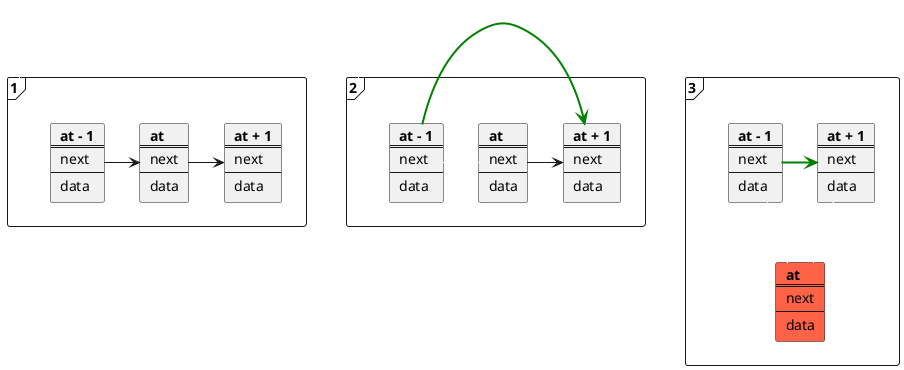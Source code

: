 @startuml

frame "1" as first {
    card prev1 [
        <b>at - 1
        ====
        next
        ----
        data
    ]
    card current1 [
        <b>at
        ====
        next
        ----
        data
    ]
    card next1 [
        <b>at + 1
        ====
        next
        ----
        data
    ]
    prev1 -r-> current1
    current1 -r-> next1
}

frame "2" as second {
    card prev2 [
        <b>at - 1
        ====
        next
        ----
        data
    ]
    card current2 [
        <b>at
        ====
        next
        ----
        data
    ]
    card next2 [
        <b>at + 1
        ====
        next
        ----
        data
    ]
    prev2 -> next2 #line:green;line.bold
    prev2 -r-> current2 #line:white
    current2 -r-> next2
    
}

frame "3" as third {
    card prev3 [
        <b>at - 1
        ====
        next
        ----
        data
    ]
    card current3 #tomato [
        <b>at
        ====
        next
        ----
        data
    ]
    card next3 [
        <b>at + 1
        ====
        next
        ----
        data
    ]
    prev3 -r-> next3 #line:green;line.bold
    prev3 -u-> current3 #line:white
    current3 -u-> next3 #line:white
}

first -r- second #line:white
second -r- third #line:white

@enduml
